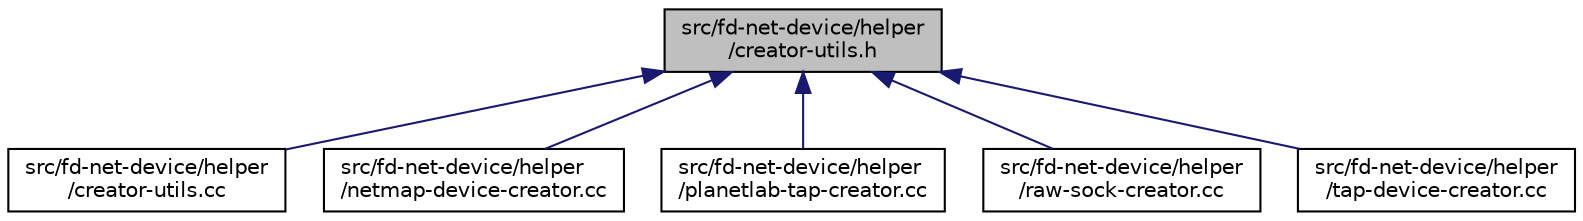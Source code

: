 digraph "src/fd-net-device/helper/creator-utils.h"
{
 // LATEX_PDF_SIZE
  edge [fontname="Helvetica",fontsize="10",labelfontname="Helvetica",labelfontsize="10"];
  node [fontname="Helvetica",fontsize="10",shape=record];
  Node1 [label="src/fd-net-device/helper\l/creator-utils.h",height=0.2,width=0.4,color="black", fillcolor="grey75", style="filled", fontcolor="black",tooltip=" "];
  Node1 -> Node2 [dir="back",color="midnightblue",fontsize="10",style="solid",fontname="Helvetica"];
  Node2 [label="src/fd-net-device/helper\l/creator-utils.cc",height=0.2,width=0.4,color="black", fillcolor="white", style="filled",URL="$creator-utils_8cc.html",tooltip=" "];
  Node1 -> Node3 [dir="back",color="midnightblue",fontsize="10",style="solid",fontname="Helvetica"];
  Node3 [label="src/fd-net-device/helper\l/netmap-device-creator.cc",height=0.2,width=0.4,color="black", fillcolor="white", style="filled",URL="$netmap-device-creator_8cc.html",tooltip=" "];
  Node1 -> Node4 [dir="back",color="midnightblue",fontsize="10",style="solid",fontname="Helvetica"];
  Node4 [label="src/fd-net-device/helper\l/planetlab-tap-creator.cc",height=0.2,width=0.4,color="black", fillcolor="white", style="filled",URL="$planetlab-tap-creator_8cc.html",tooltip=" "];
  Node1 -> Node5 [dir="back",color="midnightblue",fontsize="10",style="solid",fontname="Helvetica"];
  Node5 [label="src/fd-net-device/helper\l/raw-sock-creator.cc",height=0.2,width=0.4,color="black", fillcolor="white", style="filled",URL="$raw-sock-creator_8cc.html",tooltip=" "];
  Node1 -> Node6 [dir="back",color="midnightblue",fontsize="10",style="solid",fontname="Helvetica"];
  Node6 [label="src/fd-net-device/helper\l/tap-device-creator.cc",height=0.2,width=0.4,color="black", fillcolor="white", style="filled",URL="$tap-device-creator_8cc.html",tooltip=" "];
}
